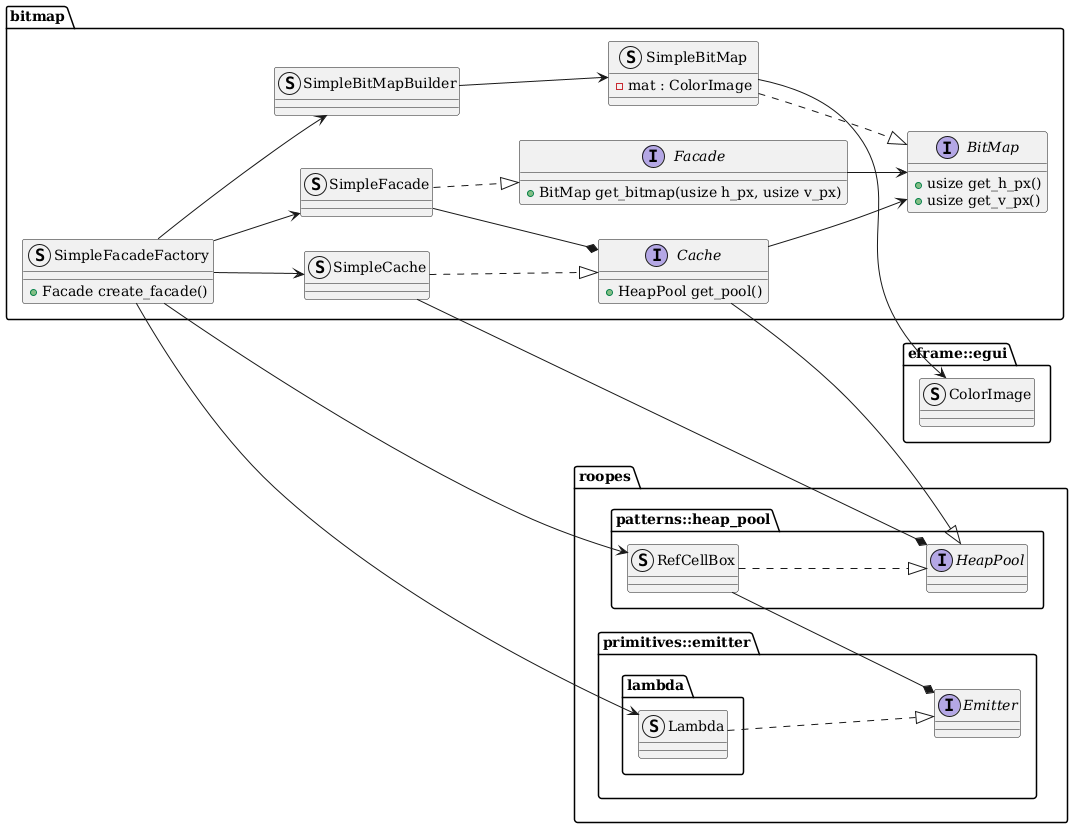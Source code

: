 @startuml
left to right direction
skinparam componentStyle uml1
skinparam defaultFontName DejaVu Serif

package "bitmap" {
    interface "BitMap" as bm{
        + usize get_h_px()
        + usize get_v_px()
    }

    struct "SimpleBitMap" as bms {
        - mat : ColorImage
    }

    interface "Cache" as bmc{
        + HeapPool get_pool()
    }

    struct "SimpleCache" as bmsc{
    }

    interface "Facade" as bmf{
        + BitMap get_bitmap(usize h_px, usize v_px)
    }

    struct "SimpleFacade" as bmsf{

    }

    struct "SimpleFacadeFactory" as bmsff{
        + Facade create_facade()
    }

    struct "SimpleBitMapBuilder" as bmsbmb{
    }
}


package "roopes"{
    package "primitives::emitter" {
        interface "Emitter" as ree {}

        package "lambda" {
            struct "Lambda" as rel {}
        }
    }

    package "patterns::heap_pool" {
        interface "HeapPool" as rhphp {}
        struct "RefCellBox" as rhphrcb{}
    }
}

package eframe::egui {
    struct "ColorImage" as eeci {}
}


bmf --> bm
bmsf --* bmc
bms ..|> bm
bmc --> bm
bmsc ..|> bmc
bmsff --> bmsbmb
bmsbmb --> bms
bmsf ..|> bmf
bmc --|> rhphp
bmsc --* rhphp
rhphrcb ..|> rhphp
bmsff --> rhphrcb
bmsff --> bmsc
bmsff --> bmsf
rel ..|> ree
bmsff --> rel
rhphrcb --* ree
bms --> eeci

@enduml